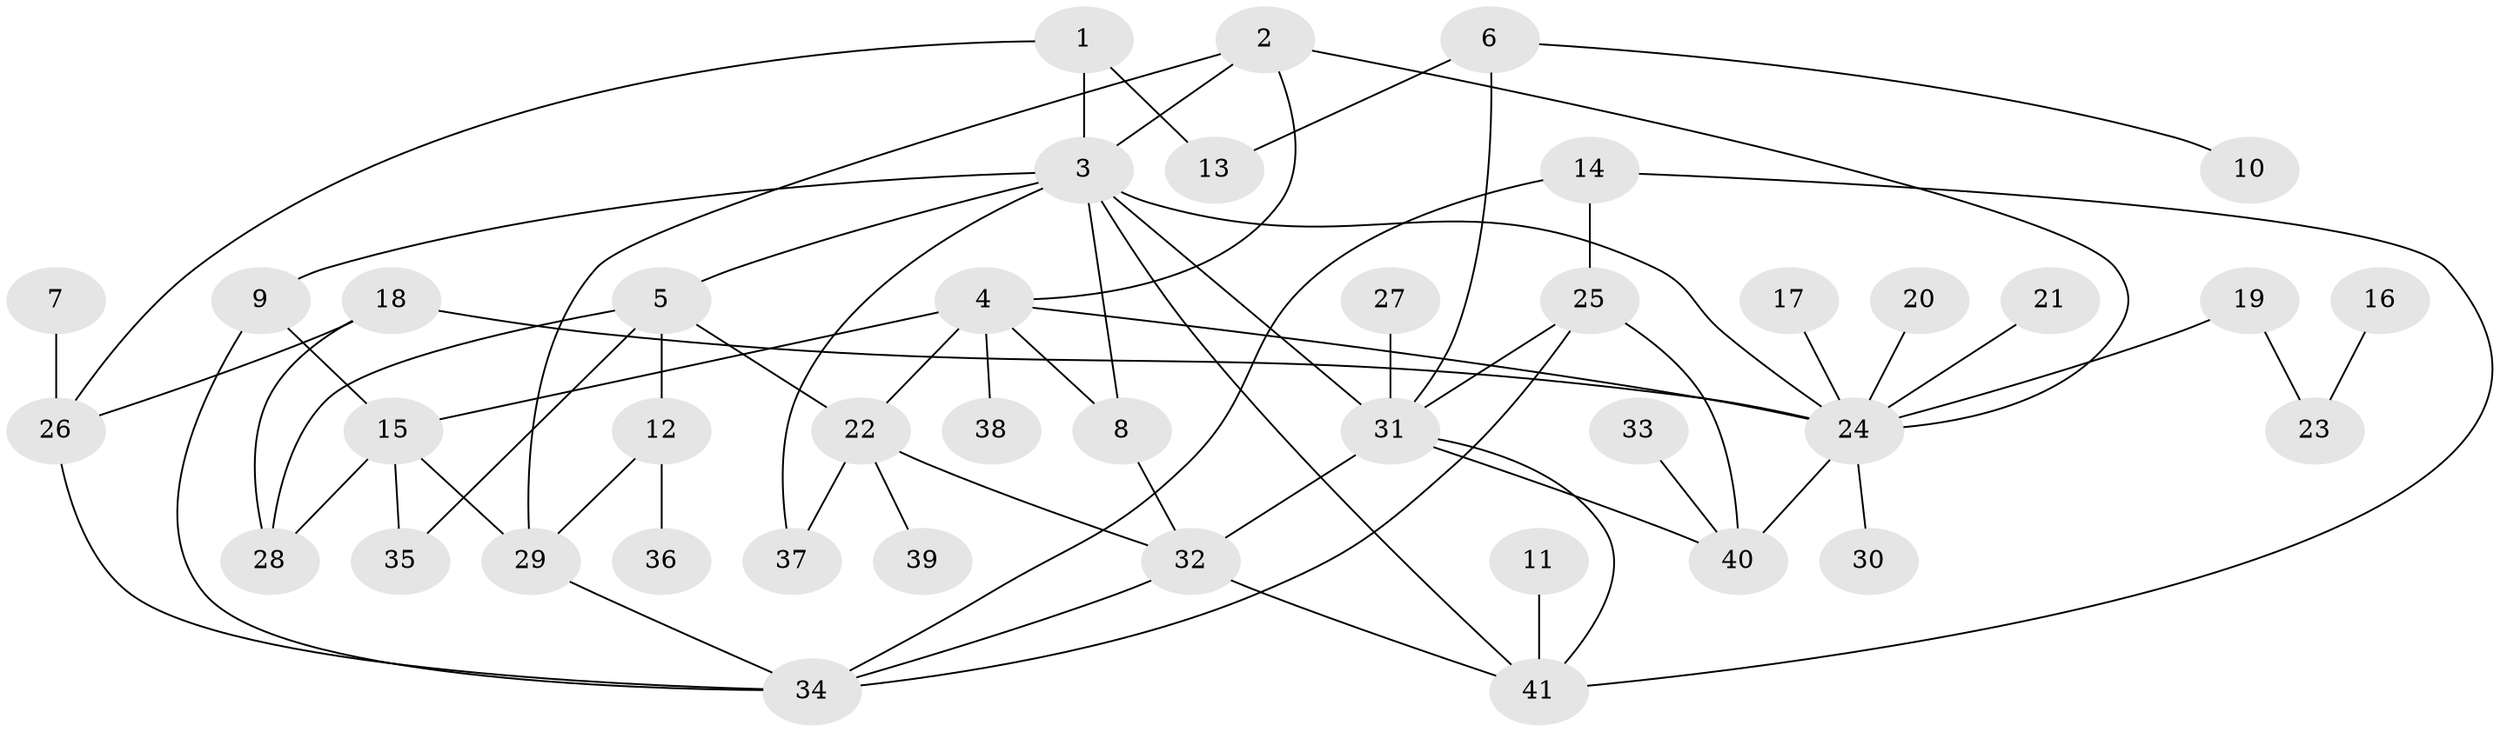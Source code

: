 // original degree distribution, {8: 0.012345679012345678, 3: 0.2345679012345679, 5: 0.09876543209876543, 4: 0.12345679012345678, 6: 0.037037037037037035, 2: 0.20987654320987653, 1: 0.2839506172839506}
// Generated by graph-tools (version 1.1) at 2025/49/03/09/25 03:49:20]
// undirected, 41 vertices, 65 edges
graph export_dot {
graph [start="1"]
  node [color=gray90,style=filled];
  1;
  2;
  3;
  4;
  5;
  6;
  7;
  8;
  9;
  10;
  11;
  12;
  13;
  14;
  15;
  16;
  17;
  18;
  19;
  20;
  21;
  22;
  23;
  24;
  25;
  26;
  27;
  28;
  29;
  30;
  31;
  32;
  33;
  34;
  35;
  36;
  37;
  38;
  39;
  40;
  41;
  1 -- 3 [weight=1.0];
  1 -- 13 [weight=1.0];
  1 -- 26 [weight=1.0];
  2 -- 3 [weight=1.0];
  2 -- 4 [weight=1.0];
  2 -- 24 [weight=1.0];
  2 -- 29 [weight=1.0];
  3 -- 5 [weight=1.0];
  3 -- 8 [weight=1.0];
  3 -- 9 [weight=1.0];
  3 -- 24 [weight=1.0];
  3 -- 31 [weight=2.0];
  3 -- 37 [weight=1.0];
  3 -- 41 [weight=1.0];
  4 -- 8 [weight=1.0];
  4 -- 15 [weight=1.0];
  4 -- 22 [weight=1.0];
  4 -- 24 [weight=1.0];
  4 -- 38 [weight=1.0];
  5 -- 12 [weight=1.0];
  5 -- 22 [weight=1.0];
  5 -- 28 [weight=1.0];
  5 -- 35 [weight=1.0];
  6 -- 10 [weight=1.0];
  6 -- 13 [weight=1.0];
  6 -- 31 [weight=1.0];
  7 -- 26 [weight=1.0];
  8 -- 32 [weight=1.0];
  9 -- 15 [weight=1.0];
  9 -- 34 [weight=1.0];
  11 -- 41 [weight=1.0];
  12 -- 29 [weight=1.0];
  12 -- 36 [weight=1.0];
  14 -- 25 [weight=1.0];
  14 -- 34 [weight=1.0];
  14 -- 41 [weight=1.0];
  15 -- 28 [weight=1.0];
  15 -- 29 [weight=1.0];
  15 -- 35 [weight=1.0];
  16 -- 23 [weight=1.0];
  17 -- 24 [weight=1.0];
  18 -- 24 [weight=1.0];
  18 -- 26 [weight=1.0];
  18 -- 28 [weight=1.0];
  19 -- 23 [weight=1.0];
  19 -- 24 [weight=2.0];
  20 -- 24 [weight=1.0];
  21 -- 24 [weight=1.0];
  22 -- 32 [weight=1.0];
  22 -- 37 [weight=1.0];
  22 -- 39 [weight=1.0];
  24 -- 30 [weight=1.0];
  24 -- 40 [weight=2.0];
  25 -- 31 [weight=1.0];
  25 -- 34 [weight=1.0];
  25 -- 40 [weight=1.0];
  26 -- 34 [weight=1.0];
  27 -- 31 [weight=2.0];
  29 -- 34 [weight=1.0];
  31 -- 32 [weight=1.0];
  31 -- 40 [weight=1.0];
  31 -- 41 [weight=1.0];
  32 -- 34 [weight=1.0];
  32 -- 41 [weight=1.0];
  33 -- 40 [weight=1.0];
}
